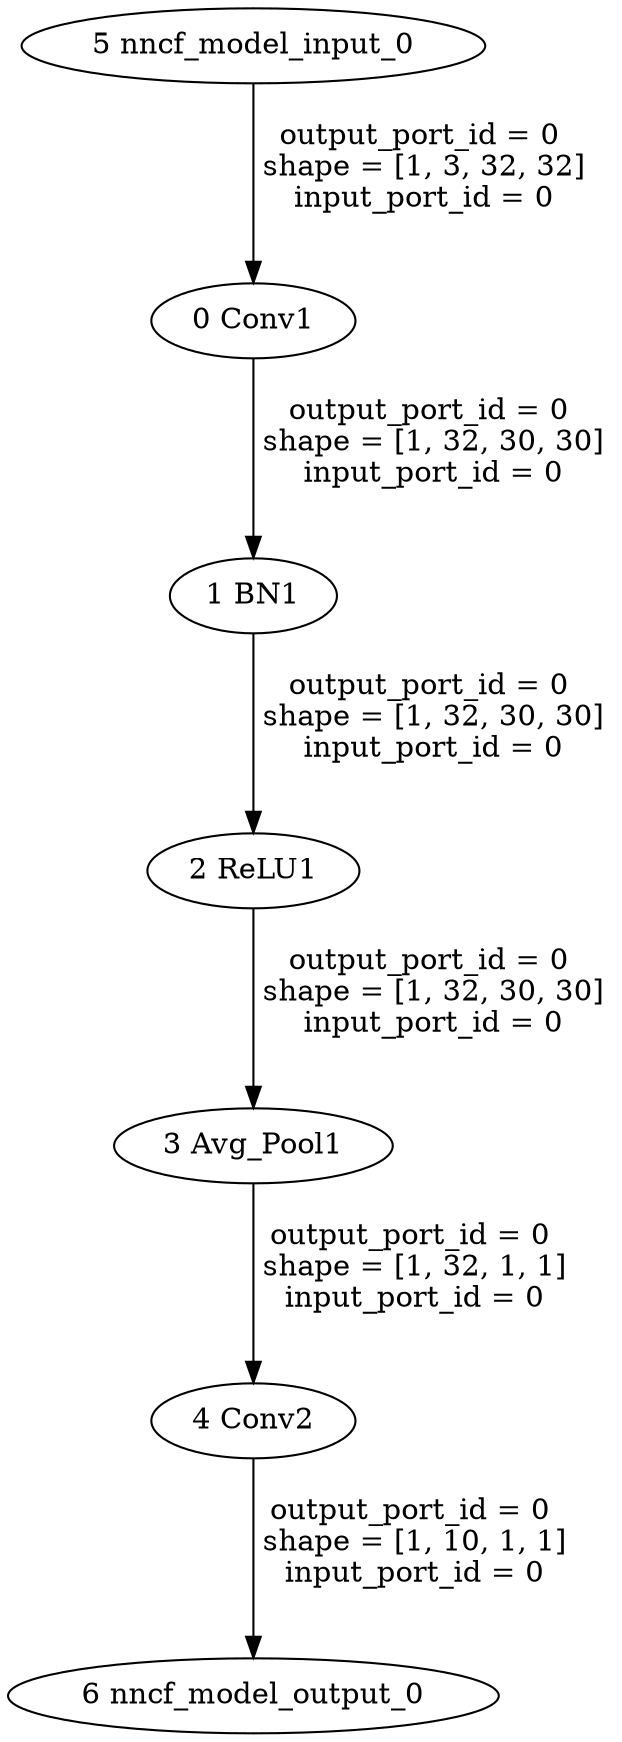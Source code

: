 strict digraph  {
"0 Conv1" [id=0, type=Conv];
"1 BN1" [id=1, type=BatchNormalization];
"2 ReLU1" [id=2, type=Relu];
"3 Avg_Pool1" [id=3, type=GlobalAveragePool];
"4 Conv2" [id=4, type=Conv];
"5 nncf_model_input_0" [id=5, type=nncf_model_input];
"6 nncf_model_output_0" [id=6, type=nncf_model_output];
"0 Conv1" -> "1 BN1"  [label="output_port_id = 0 \n shape = [1, 32, 30, 30] \n input_port_id = 0 \n ", style=solid];
"1 BN1" -> "2 ReLU1"  [label="output_port_id = 0 \n shape = [1, 32, 30, 30] \n input_port_id = 0 \n ", style=solid];
"2 ReLU1" -> "3 Avg_Pool1"  [label="output_port_id = 0 \n shape = [1, 32, 30, 30] \n input_port_id = 0 \n ", style=solid];
"3 Avg_Pool1" -> "4 Conv2"  [label="output_port_id = 0 \n shape = [1, 32, 1, 1] \n input_port_id = 0 \n ", style=solid];
"4 Conv2" -> "6 nncf_model_output_0"  [label="output_port_id = 0 \n shape = [1, 10, 1, 1] \n input_port_id = 0 \n ", style=solid];
"5 nncf_model_input_0" -> "0 Conv1"  [label="output_port_id = 0 \n shape = [1, 3, 32, 32] \n input_port_id = 0 \n ", style=solid];
}
